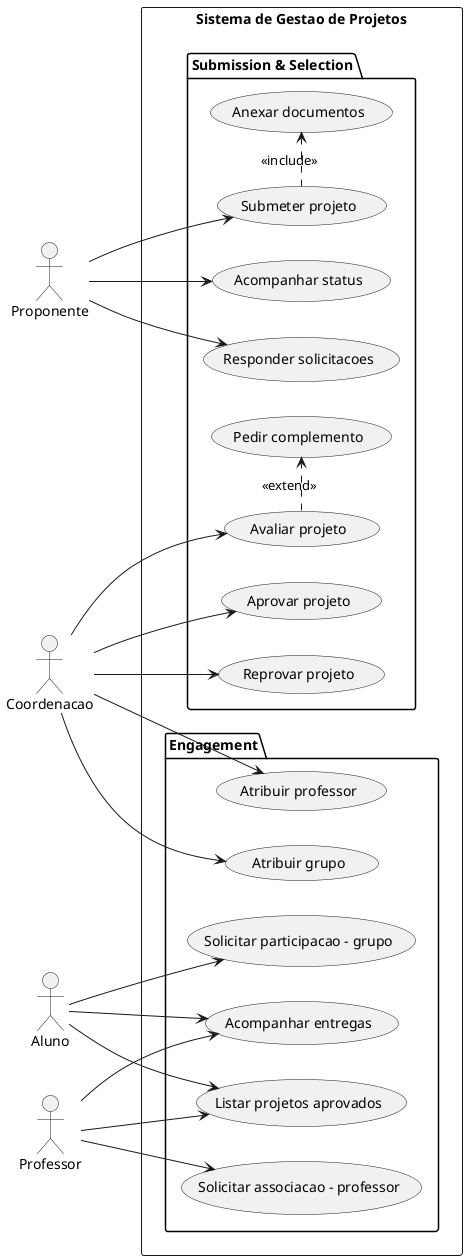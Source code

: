 @startuml casos_de_uso_simplificado
left to right direction

actor "Proponente" as A_Prop
actor "Aluno" as A_Aluno
actor "Professor" as A_Prof
actor "Coordenacao" as A_Coord

rectangle "Sistema de Gestao de Projetos" {

  package "Submission & Selection" {
    usecase UC_Submeter     as "Submeter projeto"
    usecase UC_Anexar       as "Anexar documentos"
    usecase UC_Acompanhar   as "Acompanhar status"
    usecase UC_Responder    as "Responder solicitacoes"
    usecase UC_Avaliar      as "Avaliar projeto"
    usecase UC_PedirComp    as "Pedir complemento"
    usecase UC_Aprovar      as "Aprovar projeto"
    usecase UC_Reprovar     as "Reprovar projeto"
  }

  package "Engagement" {
    usecase UC_ListarAprov  as "Listar projetos aprovados"
    usecase UC_SolicProf    as "Solicitar associacao - professor"
    usecase UC_SolicGrupo   as "Solicitar participacao - grupo"
    usecase UC_AtribProf    as "Atribuir professor"
    usecase UC_AtribGrupo   as "Atribuir grupo"
    usecase UC_Entregas     as "Acompanhar entregas"
  }
  UC_Submeter  .> UC_Anexar   : <<include>>
  UC_Avaliar   .> UC_PedirComp: <<extend>>
}

A_Prop  -down-> UC_Submeter
A_Prop  -down-> UC_Acompanhar
A_Prop  -down-> UC_Responder

A_Prof  -down-> UC_ListarAprov
A_Prof  -down-> UC_SolicProf
A_Prof  -down-> UC_Entregas

A_Aluno -down-> UC_ListarAprov
A_Aluno -down-> UC_SolicGrupo
A_Aluno -down-> UC_Entregas

A_Coord -down-> UC_Avaliar
A_Coord -down-> UC_Aprovar
A_Coord -down-> UC_Reprovar
A_Coord -down-> UC_AtribProf
A_Coord -down-> UC_AtribGrupo
@enduml
